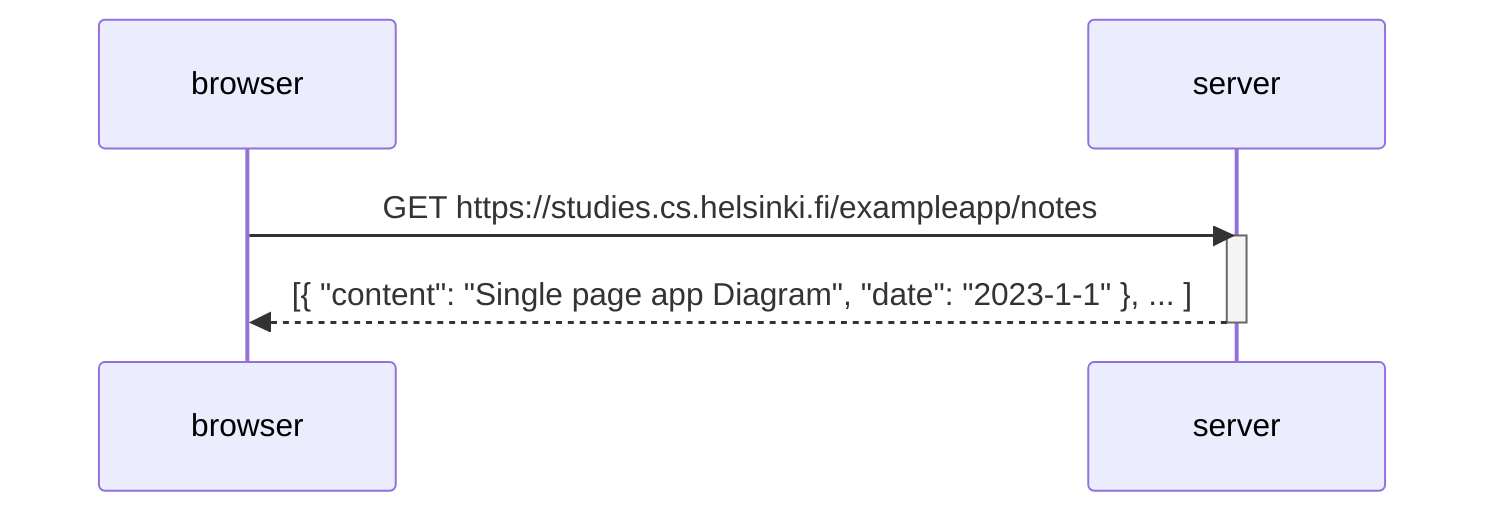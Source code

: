 sequenceDiagram
    participant browser
    participant server

    browser->>server: GET https://studies.cs.helsinki.fi/exampleapp/notes
    activate server
    server-->>browser: [{ "content": "Single page app Diagram", "date": "2023-1-1" }, ... ]
    deactivate server